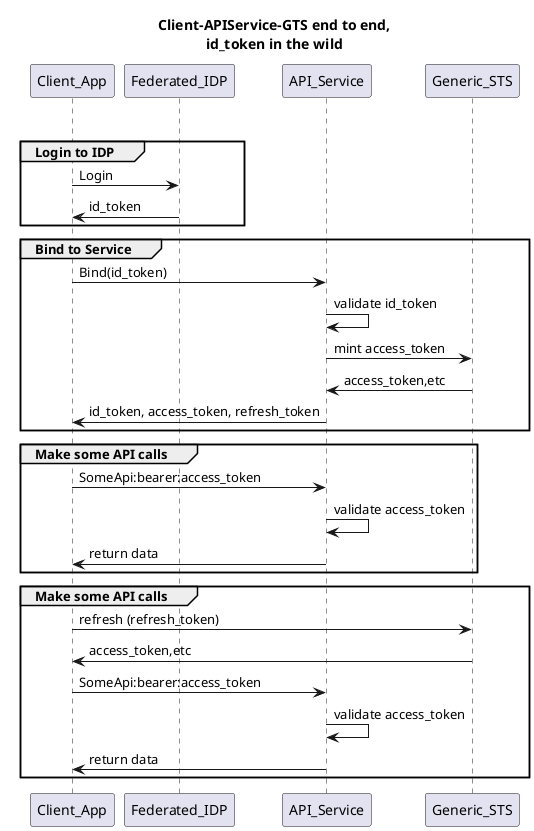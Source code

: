 @startuml

title Client-APIService-GTS end to end,\nid_token in the wild

group Login/Bind Securely

group Login to IDP
Client_App -> Federated_IDP:Login
Client_App <- Federated_IDP:id_token
end
group Bind to Service
Client_App -> API_Service:Bind(id_token)
API_Service -> API_Service: validate id_token
API_Service -> Generic_STS: mint access_token
API_Service <- Generic_STS: access_token,etc
Client_App <- API_Service:id_token, access_token, refresh_token
end

group Make some API calls
Client_App -> API_Service:SomeApi:bearer:access_token
API_Service -> API_Service: validate access_token
Client_App <- API_Service: return data 
end
group Make some API calls
Client_App -> Generic_STS:refresh (refresh_token)
Client_App <- Generic_STS: access_token,etc
Client_App -> API_Service:SomeApi:bearer:access_token
API_Service -> API_Service: validate access_token
Client_App <- API_Service: return data
end
@enduml
